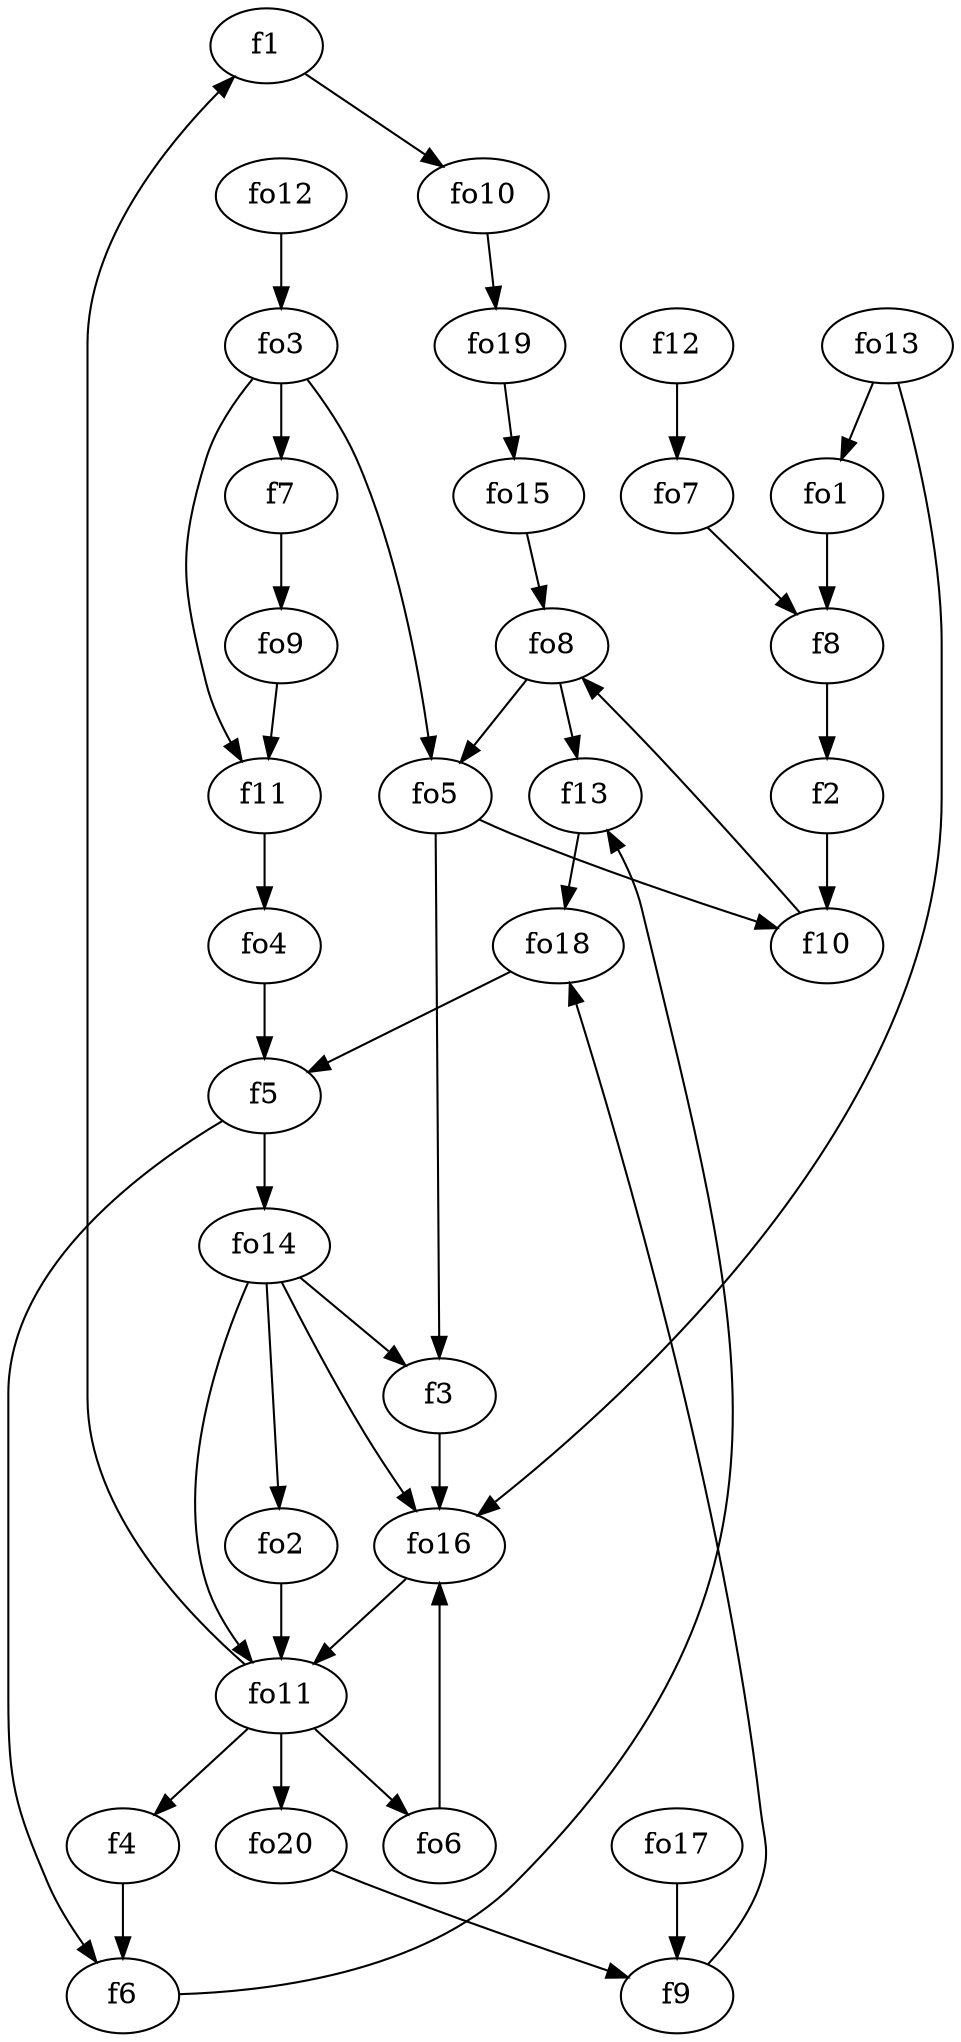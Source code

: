 strict digraph  {
f1;
f2;
f3;
f4;
f5;
f6;
f7;
f8;
f9;
f10;
f11;
f12;
f13;
fo1;
fo2;
fo3;
fo4;
fo5;
fo6;
fo7;
fo8;
fo9;
fo10;
fo11;
fo12;
fo13;
fo14;
fo15;
fo16;
fo17;
fo18;
fo19;
fo20;
f1 -> fo10  [weight=2];
f2 -> f10  [weight=2];
f3 -> fo16  [weight=2];
f4 -> f6  [weight=2];
f5 -> fo14  [weight=2];
f5 -> f6  [weight=2];
f6 -> f13  [weight=2];
f7 -> fo9  [weight=2];
f8 -> f2  [weight=2];
f9 -> fo18  [weight=2];
f10 -> fo8  [weight=2];
f11 -> fo4  [weight=2];
f12 -> fo7  [weight=2];
f13 -> fo18  [weight=2];
fo1 -> f8  [weight=2];
fo2 -> fo11  [weight=2];
fo3 -> fo5  [weight=2];
fo3 -> f7  [weight=2];
fo3 -> f11  [weight=2];
fo4 -> f5  [weight=2];
fo5 -> f3  [weight=2];
fo5 -> f10  [weight=2];
fo6 -> fo16  [weight=2];
fo7 -> f8  [weight=2];
fo8 -> f13  [weight=2];
fo8 -> fo5  [weight=2];
fo9 -> f11  [weight=2];
fo10 -> fo19  [weight=2];
fo11 -> fo6  [weight=2];
fo11 -> fo20  [weight=2];
fo11 -> f1  [weight=2];
fo11 -> f4  [weight=2];
fo12 -> fo3  [weight=2];
fo13 -> fo1  [weight=2];
fo13 -> fo16  [weight=2];
fo14 -> f3  [weight=2];
fo14 -> fo2  [weight=2];
fo14 -> fo16  [weight=2];
fo14 -> fo11  [weight=2];
fo15 -> fo8  [weight=2];
fo16 -> fo11  [weight=2];
fo17 -> f9  [weight=2];
fo18 -> f5  [weight=2];
fo19 -> fo15  [weight=2];
fo20 -> f9  [weight=2];
}
